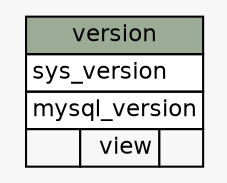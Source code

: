 // dot 6.0.1 on Linux 5.19.13-zen1-1-zen
// SchemaSpy rev 590
digraph "version" {
  graph [
    rankdir="RL"
    bgcolor="#f7f7f7"
    nodesep="0.18"
    ranksep="0.46"
    fontname="Helvetica"
    fontsize="11"
  ];
  node [
    fontname="Helvetica"
    fontsize="11"
    shape="plaintext"
  ];
  edge [
    arrowsize="0.8"
  ];
  "version" [
    label=<
    <TABLE BORDER="0" CELLBORDER="1" CELLSPACING="0" BGCOLOR="#ffffff">
      <TR><TD COLSPAN="3" BGCOLOR="#9bab96" ALIGN="CENTER">version</TD></TR>
      <TR><TD PORT="sys_version" COLSPAN="3" ALIGN="LEFT">sys_version</TD></TR>
      <TR><TD PORT="mysql_version" COLSPAN="3" ALIGN="LEFT">mysql_version</TD></TR>
      <TR><TD ALIGN="LEFT" BGCOLOR="#f7f7f7">  </TD><TD ALIGN="RIGHT" BGCOLOR="#f7f7f7">view</TD><TD ALIGN="RIGHT" BGCOLOR="#f7f7f7">  </TD></TR>
    </TABLE>>
    URL="tables/version.html"
    tooltip="version"
  ];
}
